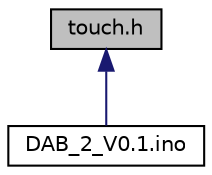 digraph "touch.h"
{
 // LATEX_PDF_SIZE
  edge [fontname="Helvetica",fontsize="10",labelfontname="Helvetica",labelfontsize="10"];
  node [fontname="Helvetica",fontsize="10",shape=record];
  Node1 [label="touch.h",height=0.2,width=0.4,color="black", fillcolor="grey75", style="filled", fontcolor="black",tooltip=" "];
  Node1 -> Node2 [dir="back",color="midnightblue",fontsize="10",style="solid",fontname="Helvetica"];
  Node2 [label="DAB_2_V0.1.ino",height=0.2,width=0.4,color="black", fillcolor="white", style="filled",URL="$_d_a_b__2___v0_81_8ino.html",tooltip=" "];
}

